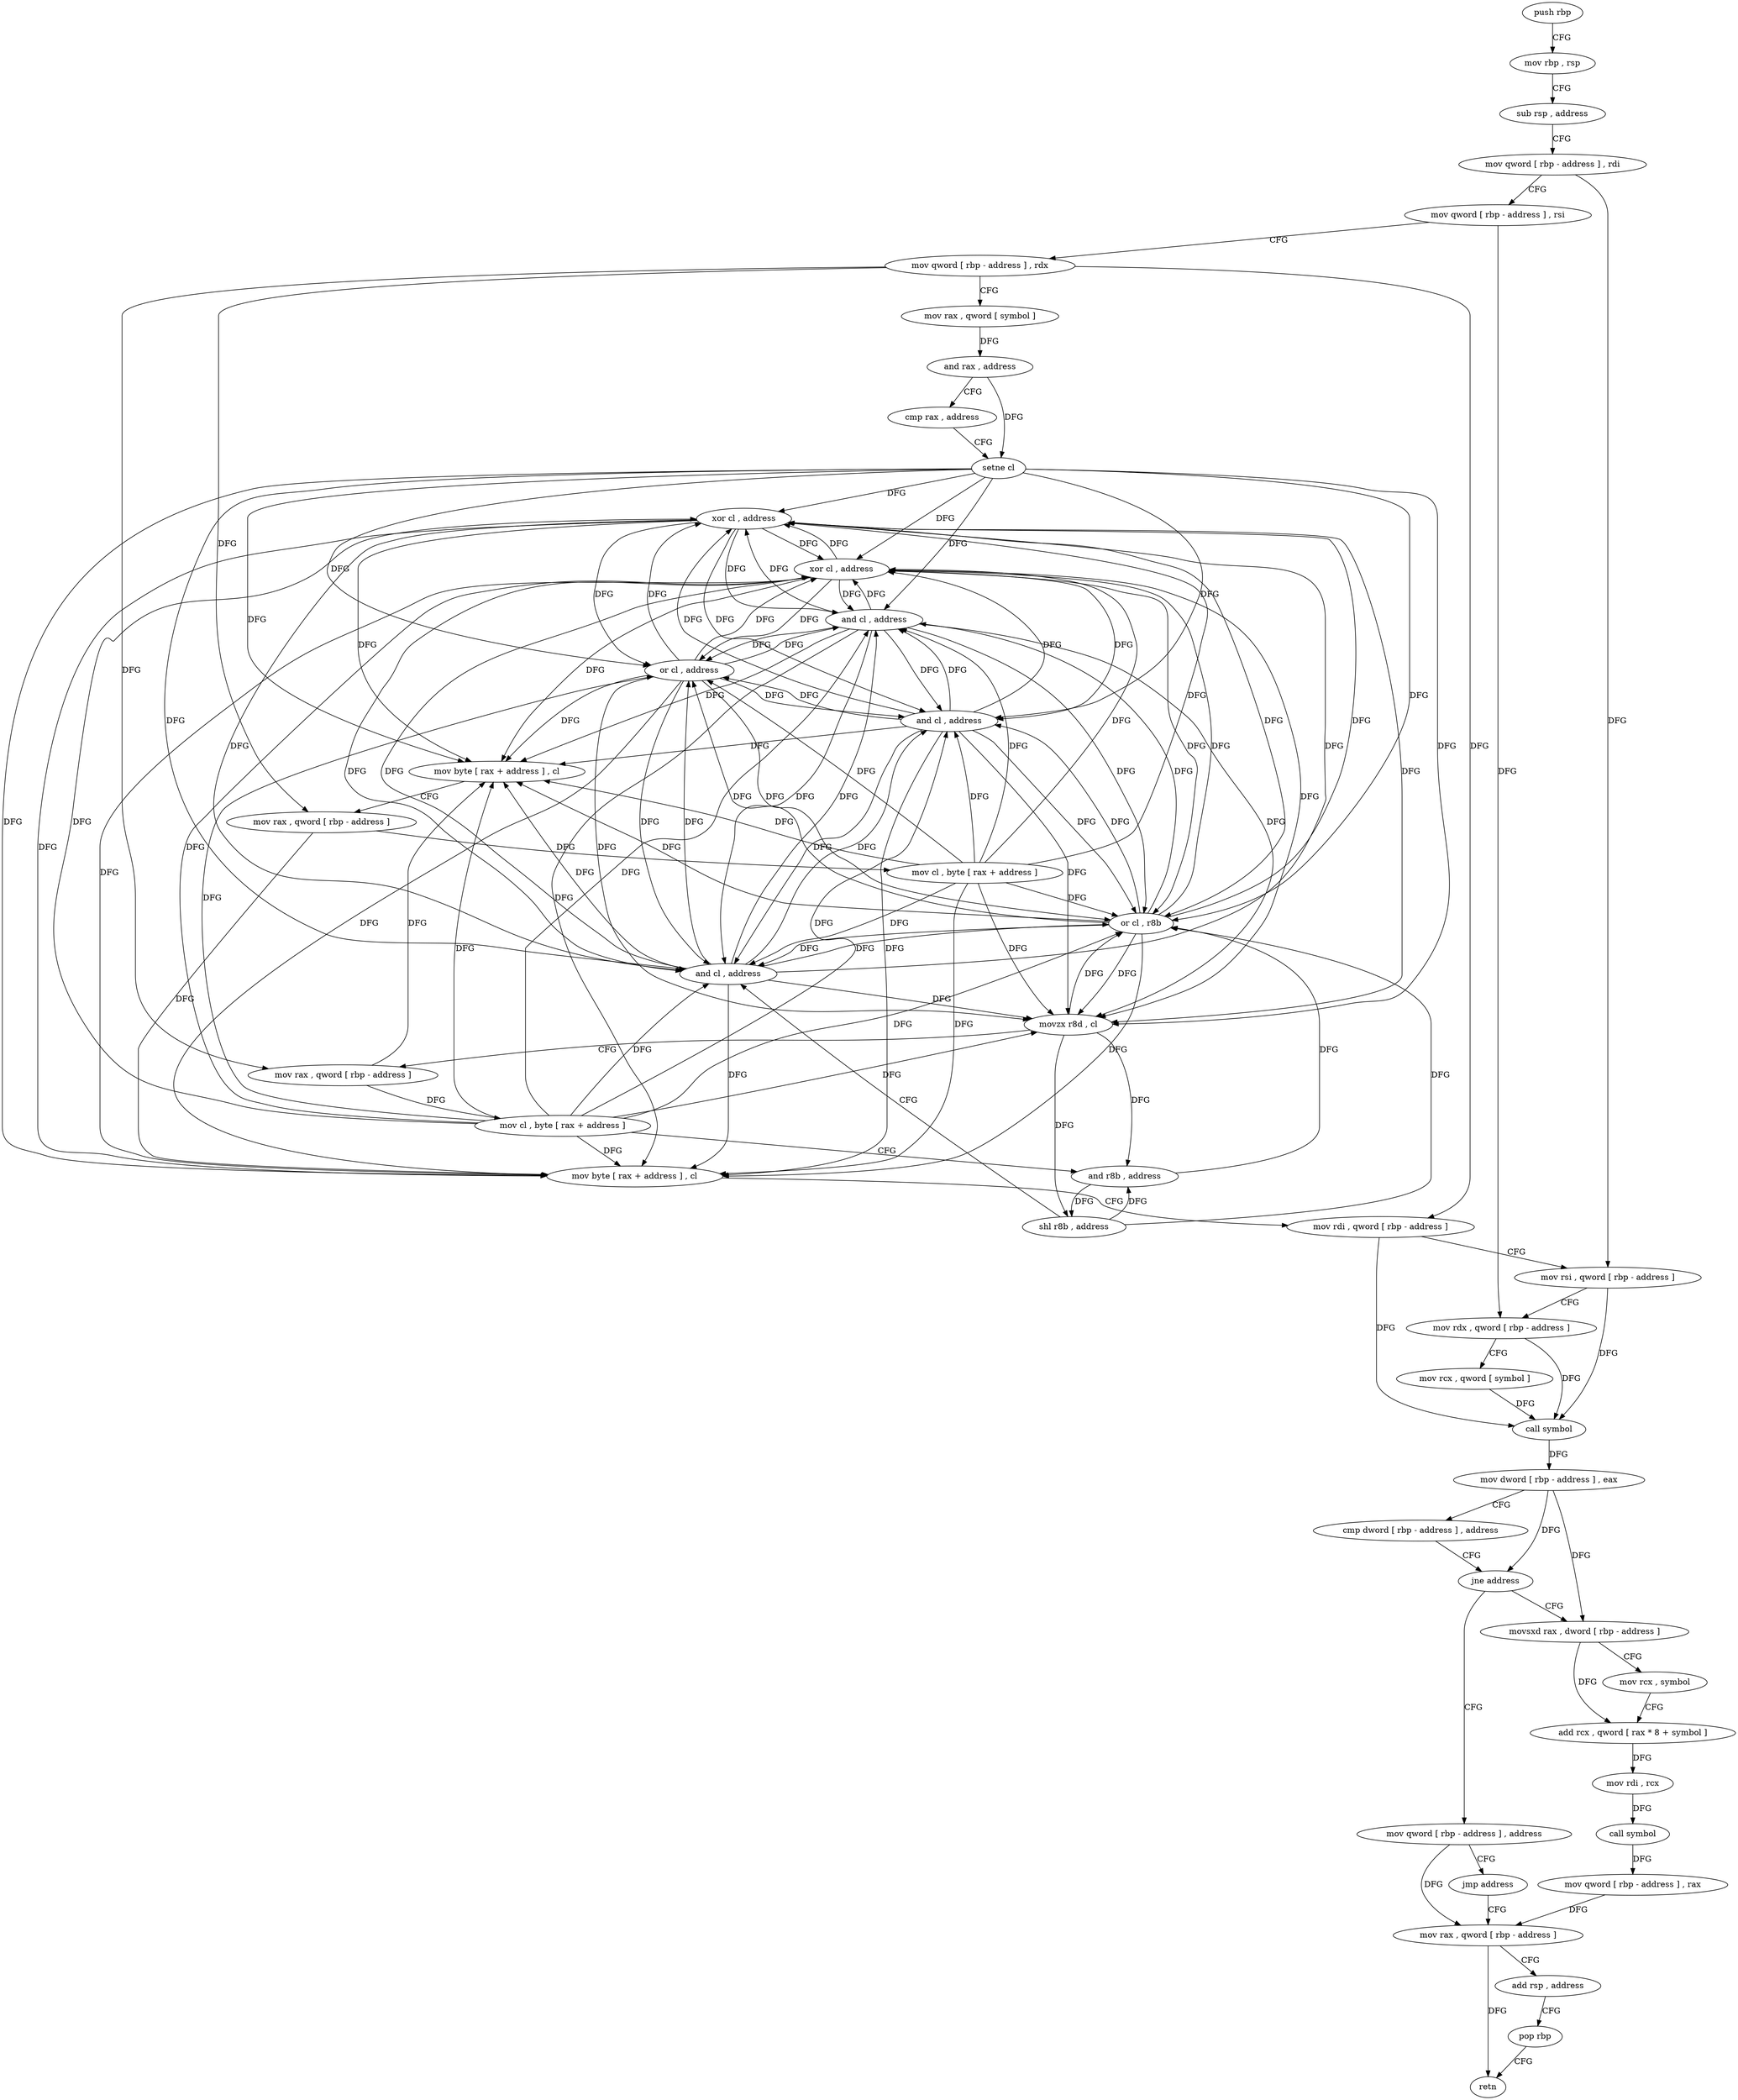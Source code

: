 digraph "func" {
"4222336" [label = "push rbp" ]
"4222337" [label = "mov rbp , rsp" ]
"4222340" [label = "sub rsp , address" ]
"4222344" [label = "mov qword [ rbp - address ] , rdi" ]
"4222348" [label = "mov qword [ rbp - address ] , rsi" ]
"4222352" [label = "mov qword [ rbp - address ] , rdx" ]
"4222356" [label = "mov rax , qword [ symbol ]" ]
"4222364" [label = "and rax , address" ]
"4222370" [label = "cmp rax , address" ]
"4222374" [label = "setne cl" ]
"4222377" [label = "xor cl , address" ]
"4222380" [label = "xor cl , address" ]
"4222383" [label = "and cl , address" ]
"4222386" [label = "movzx r8d , cl" ]
"4222390" [label = "mov rax , qword [ rbp - address ]" ]
"4222394" [label = "mov cl , byte [ rax + address ]" ]
"4222397" [label = "and r8b , address" ]
"4222401" [label = "shl r8b , address" ]
"4222405" [label = "and cl , address" ]
"4222408" [label = "or cl , r8b" ]
"4222411" [label = "mov byte [ rax + address ] , cl" ]
"4222414" [label = "mov rax , qword [ rbp - address ]" ]
"4222418" [label = "mov cl , byte [ rax + address ]" ]
"4222421" [label = "and cl , address" ]
"4222424" [label = "or cl , address" ]
"4222427" [label = "mov byte [ rax + address ] , cl" ]
"4222430" [label = "mov rdi , qword [ rbp - address ]" ]
"4222434" [label = "mov rsi , qword [ rbp - address ]" ]
"4222438" [label = "mov rdx , qword [ rbp - address ]" ]
"4222442" [label = "mov rcx , qword [ symbol ]" ]
"4222450" [label = "call symbol" ]
"4222455" [label = "mov dword [ rbp - address ] , eax" ]
"4222458" [label = "cmp dword [ rbp - address ] , address" ]
"4222462" [label = "jne address" ]
"4222481" [label = "movsxd rax , dword [ rbp - address ]" ]
"4222468" [label = "mov qword [ rbp - address ] , address" ]
"4222485" [label = "mov rcx , symbol" ]
"4222495" [label = "add rcx , qword [ rax * 8 + symbol ]" ]
"4222503" [label = "mov rdi , rcx" ]
"4222506" [label = "call symbol" ]
"4222511" [label = "mov qword [ rbp - address ] , rax" ]
"4222515" [label = "mov rax , qword [ rbp - address ]" ]
"4222476" [label = "jmp address" ]
"4222519" [label = "add rsp , address" ]
"4222523" [label = "pop rbp" ]
"4222524" [label = "retn" ]
"4222336" -> "4222337" [ label = "CFG" ]
"4222337" -> "4222340" [ label = "CFG" ]
"4222340" -> "4222344" [ label = "CFG" ]
"4222344" -> "4222348" [ label = "CFG" ]
"4222344" -> "4222434" [ label = "DFG" ]
"4222348" -> "4222352" [ label = "CFG" ]
"4222348" -> "4222438" [ label = "DFG" ]
"4222352" -> "4222356" [ label = "CFG" ]
"4222352" -> "4222390" [ label = "DFG" ]
"4222352" -> "4222414" [ label = "DFG" ]
"4222352" -> "4222430" [ label = "DFG" ]
"4222356" -> "4222364" [ label = "DFG" ]
"4222364" -> "4222370" [ label = "CFG" ]
"4222364" -> "4222374" [ label = "DFG" ]
"4222370" -> "4222374" [ label = "CFG" ]
"4222374" -> "4222377" [ label = "DFG" ]
"4222374" -> "4222380" [ label = "DFG" ]
"4222374" -> "4222383" [ label = "DFG" ]
"4222374" -> "4222386" [ label = "DFG" ]
"4222374" -> "4222405" [ label = "DFG" ]
"4222374" -> "4222408" [ label = "DFG" ]
"4222374" -> "4222411" [ label = "DFG" ]
"4222374" -> "4222421" [ label = "DFG" ]
"4222374" -> "4222424" [ label = "DFG" ]
"4222374" -> "4222427" [ label = "DFG" ]
"4222377" -> "4222380" [ label = "DFG" ]
"4222377" -> "4222383" [ label = "DFG" ]
"4222377" -> "4222386" [ label = "DFG" ]
"4222377" -> "4222405" [ label = "DFG" ]
"4222377" -> "4222408" [ label = "DFG" ]
"4222377" -> "4222411" [ label = "DFG" ]
"4222377" -> "4222421" [ label = "DFG" ]
"4222377" -> "4222424" [ label = "DFG" ]
"4222377" -> "4222427" [ label = "DFG" ]
"4222380" -> "4222383" [ label = "DFG" ]
"4222380" -> "4222377" [ label = "DFG" ]
"4222380" -> "4222386" [ label = "DFG" ]
"4222380" -> "4222405" [ label = "DFG" ]
"4222380" -> "4222408" [ label = "DFG" ]
"4222380" -> "4222411" [ label = "DFG" ]
"4222380" -> "4222421" [ label = "DFG" ]
"4222380" -> "4222424" [ label = "DFG" ]
"4222380" -> "4222427" [ label = "DFG" ]
"4222383" -> "4222386" [ label = "DFG" ]
"4222383" -> "4222377" [ label = "DFG" ]
"4222383" -> "4222380" [ label = "DFG" ]
"4222383" -> "4222405" [ label = "DFG" ]
"4222383" -> "4222408" [ label = "DFG" ]
"4222383" -> "4222411" [ label = "DFG" ]
"4222383" -> "4222421" [ label = "DFG" ]
"4222383" -> "4222424" [ label = "DFG" ]
"4222383" -> "4222427" [ label = "DFG" ]
"4222386" -> "4222390" [ label = "CFG" ]
"4222386" -> "4222397" [ label = "DFG" ]
"4222386" -> "4222401" [ label = "DFG" ]
"4222386" -> "4222408" [ label = "DFG" ]
"4222390" -> "4222394" [ label = "DFG" ]
"4222390" -> "4222411" [ label = "DFG" ]
"4222394" -> "4222397" [ label = "CFG" ]
"4222394" -> "4222377" [ label = "DFG" ]
"4222394" -> "4222380" [ label = "DFG" ]
"4222394" -> "4222383" [ label = "DFG" ]
"4222394" -> "4222386" [ label = "DFG" ]
"4222394" -> "4222405" [ label = "DFG" ]
"4222394" -> "4222408" [ label = "DFG" ]
"4222394" -> "4222411" [ label = "DFG" ]
"4222394" -> "4222421" [ label = "DFG" ]
"4222394" -> "4222424" [ label = "DFG" ]
"4222394" -> "4222427" [ label = "DFG" ]
"4222397" -> "4222401" [ label = "DFG" ]
"4222397" -> "4222408" [ label = "DFG" ]
"4222401" -> "4222405" [ label = "CFG" ]
"4222401" -> "4222397" [ label = "DFG" ]
"4222401" -> "4222408" [ label = "DFG" ]
"4222405" -> "4222408" [ label = "DFG" ]
"4222405" -> "4222377" [ label = "DFG" ]
"4222405" -> "4222380" [ label = "DFG" ]
"4222405" -> "4222383" [ label = "DFG" ]
"4222405" -> "4222386" [ label = "DFG" ]
"4222405" -> "4222411" [ label = "DFG" ]
"4222405" -> "4222421" [ label = "DFG" ]
"4222405" -> "4222424" [ label = "DFG" ]
"4222405" -> "4222427" [ label = "DFG" ]
"4222408" -> "4222411" [ label = "DFG" ]
"4222408" -> "4222377" [ label = "DFG" ]
"4222408" -> "4222380" [ label = "DFG" ]
"4222408" -> "4222383" [ label = "DFG" ]
"4222408" -> "4222386" [ label = "DFG" ]
"4222408" -> "4222405" [ label = "DFG" ]
"4222408" -> "4222421" [ label = "DFG" ]
"4222408" -> "4222424" [ label = "DFG" ]
"4222408" -> "4222427" [ label = "DFG" ]
"4222411" -> "4222414" [ label = "CFG" ]
"4222414" -> "4222418" [ label = "DFG" ]
"4222414" -> "4222427" [ label = "DFG" ]
"4222418" -> "4222421" [ label = "DFG" ]
"4222418" -> "4222377" [ label = "DFG" ]
"4222418" -> "4222380" [ label = "DFG" ]
"4222418" -> "4222383" [ label = "DFG" ]
"4222418" -> "4222386" [ label = "DFG" ]
"4222418" -> "4222405" [ label = "DFG" ]
"4222418" -> "4222411" [ label = "DFG" ]
"4222418" -> "4222408" [ label = "DFG" ]
"4222418" -> "4222424" [ label = "DFG" ]
"4222418" -> "4222427" [ label = "DFG" ]
"4222421" -> "4222424" [ label = "DFG" ]
"4222421" -> "4222377" [ label = "DFG" ]
"4222421" -> "4222380" [ label = "DFG" ]
"4222421" -> "4222383" [ label = "DFG" ]
"4222421" -> "4222386" [ label = "DFG" ]
"4222421" -> "4222405" [ label = "DFG" ]
"4222421" -> "4222411" [ label = "DFG" ]
"4222421" -> "4222408" [ label = "DFG" ]
"4222421" -> "4222427" [ label = "DFG" ]
"4222424" -> "4222427" [ label = "DFG" ]
"4222424" -> "4222377" [ label = "DFG" ]
"4222424" -> "4222380" [ label = "DFG" ]
"4222424" -> "4222383" [ label = "DFG" ]
"4222424" -> "4222386" [ label = "DFG" ]
"4222424" -> "4222405" [ label = "DFG" ]
"4222424" -> "4222411" [ label = "DFG" ]
"4222424" -> "4222421" [ label = "DFG" ]
"4222424" -> "4222408" [ label = "DFG" ]
"4222427" -> "4222430" [ label = "CFG" ]
"4222430" -> "4222434" [ label = "CFG" ]
"4222430" -> "4222450" [ label = "DFG" ]
"4222434" -> "4222438" [ label = "CFG" ]
"4222434" -> "4222450" [ label = "DFG" ]
"4222438" -> "4222442" [ label = "CFG" ]
"4222438" -> "4222450" [ label = "DFG" ]
"4222442" -> "4222450" [ label = "DFG" ]
"4222450" -> "4222455" [ label = "DFG" ]
"4222455" -> "4222458" [ label = "CFG" ]
"4222455" -> "4222462" [ label = "DFG" ]
"4222455" -> "4222481" [ label = "DFG" ]
"4222458" -> "4222462" [ label = "CFG" ]
"4222462" -> "4222481" [ label = "CFG" ]
"4222462" -> "4222468" [ label = "CFG" ]
"4222481" -> "4222485" [ label = "CFG" ]
"4222481" -> "4222495" [ label = "DFG" ]
"4222468" -> "4222476" [ label = "CFG" ]
"4222468" -> "4222515" [ label = "DFG" ]
"4222485" -> "4222495" [ label = "CFG" ]
"4222495" -> "4222503" [ label = "DFG" ]
"4222503" -> "4222506" [ label = "DFG" ]
"4222506" -> "4222511" [ label = "DFG" ]
"4222511" -> "4222515" [ label = "DFG" ]
"4222515" -> "4222519" [ label = "CFG" ]
"4222515" -> "4222524" [ label = "DFG" ]
"4222476" -> "4222515" [ label = "CFG" ]
"4222519" -> "4222523" [ label = "CFG" ]
"4222523" -> "4222524" [ label = "CFG" ]
}
